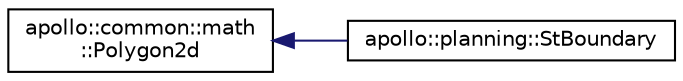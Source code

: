 digraph "Graphical Class Hierarchy"
{
  edge [fontname="Helvetica",fontsize="10",labelfontname="Helvetica",labelfontsize="10"];
  node [fontname="Helvetica",fontsize="10",shape=record];
  rankdir="LR";
  Node1 [label="apollo::common::math\l::Polygon2d",height=0.2,width=0.4,color="black", fillcolor="white", style="filled",URL="$classapollo_1_1common_1_1math_1_1Polygon2d.html",tooltip="The class of polygon in 2-D. "];
  Node1 -> Node2 [dir="back",color="midnightblue",fontsize="10",style="solid",fontname="Helvetica"];
  Node2 [label="apollo::planning::StBoundary",height=0.2,width=0.4,color="black", fillcolor="white", style="filled",URL="$classapollo_1_1planning_1_1StBoundary.html"];
}
